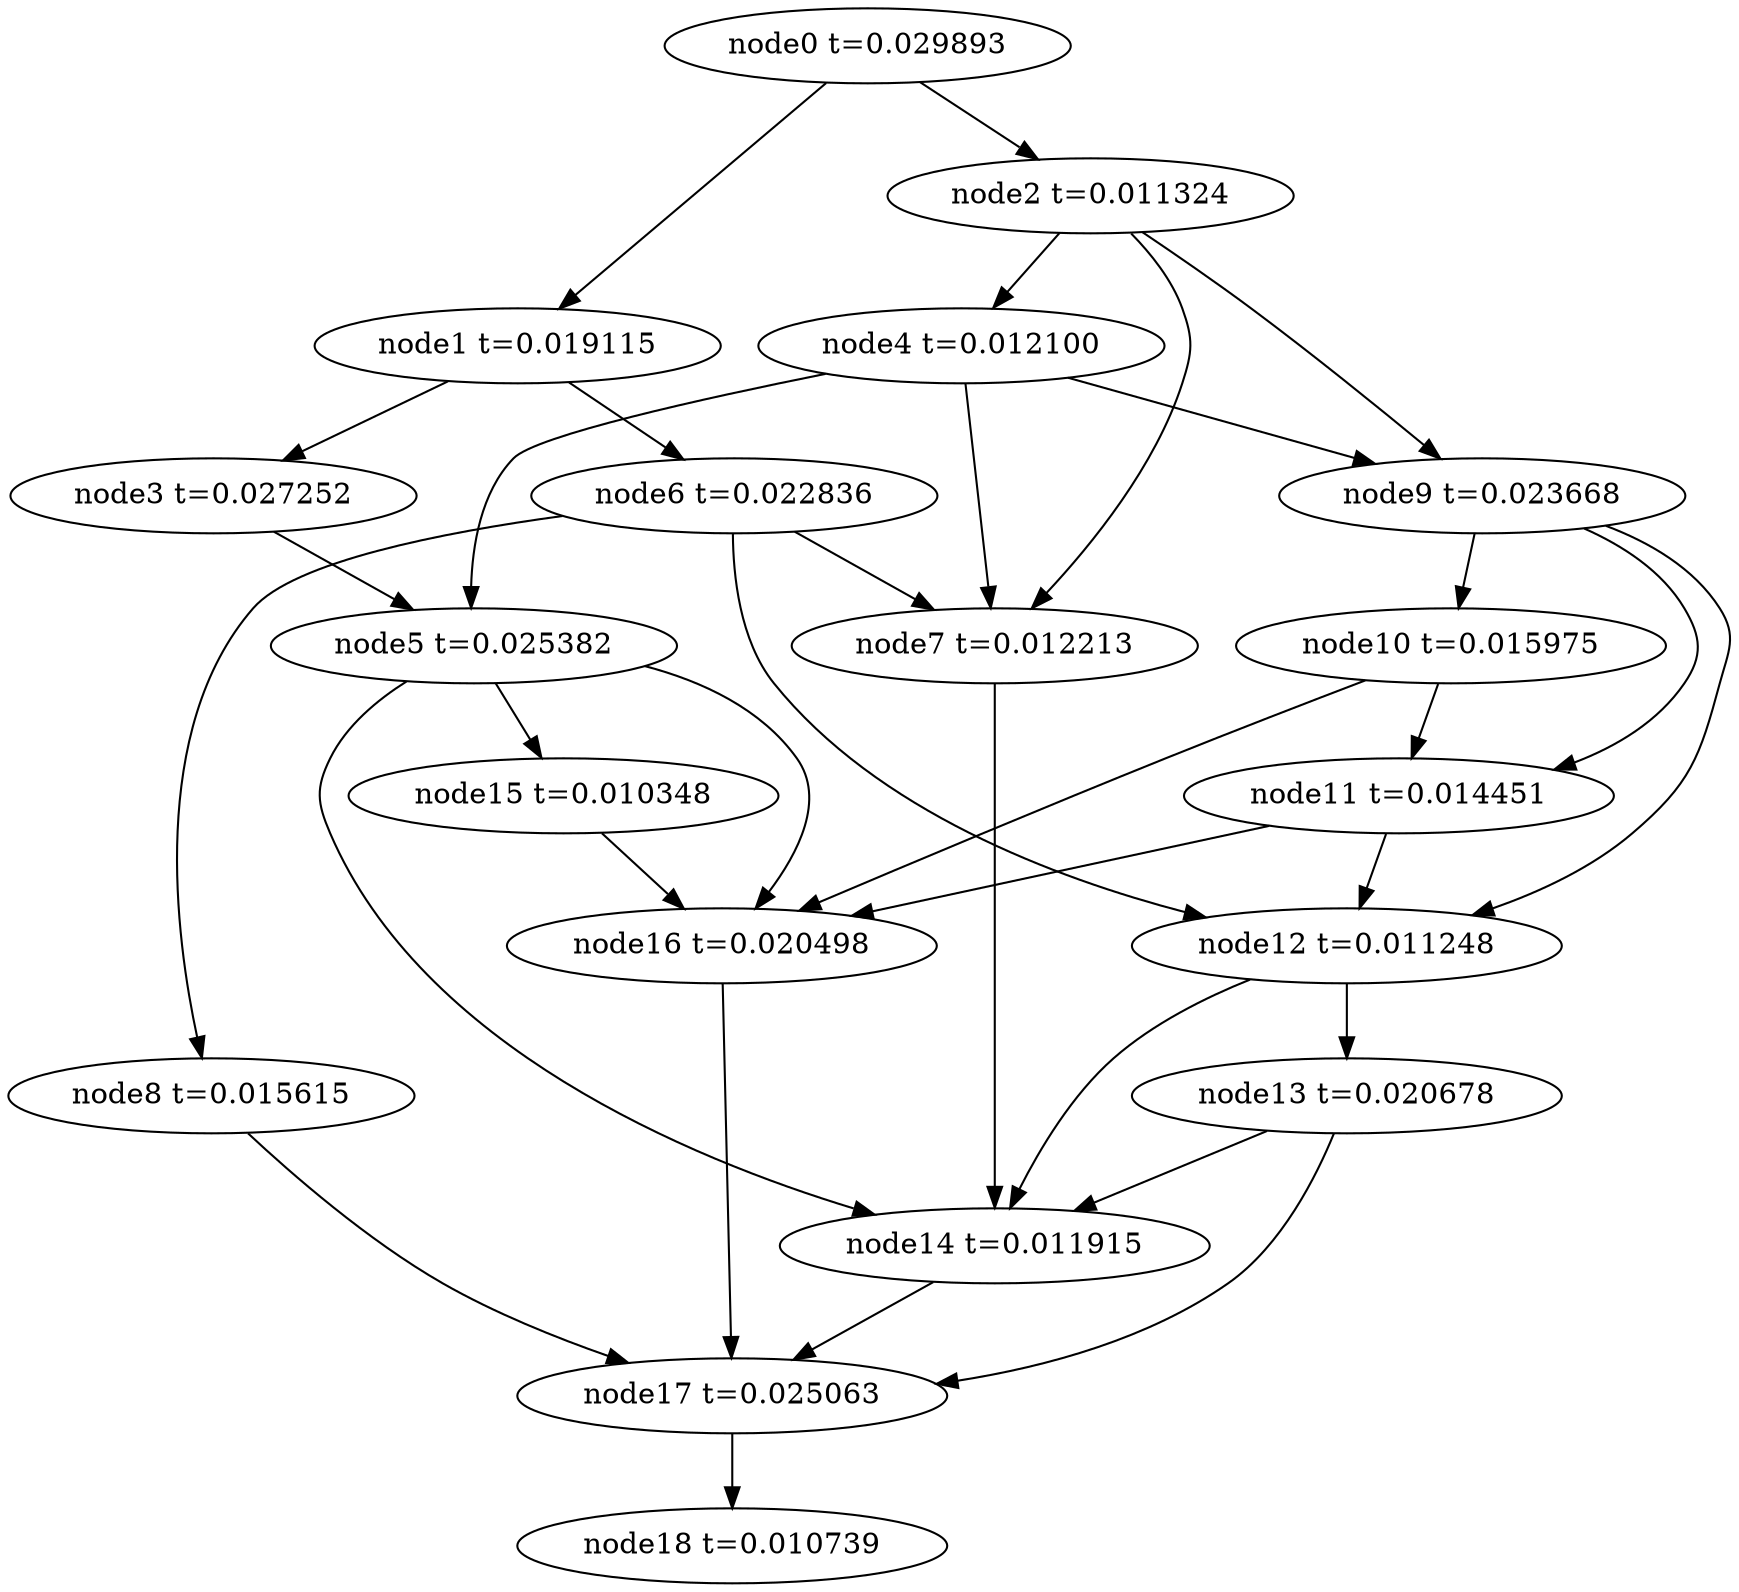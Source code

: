 digraph g{
	node18[label="node18 t=0.010739"]
	node17 -> node18
	node17[label="node17 t=0.025063"];
	node16 -> node17
	node16[label="node16 t=0.020498"];
	node15 -> node16
	node15[label="node15 t=0.010348"];
	node14 -> node17
	node14[label="node14 t=0.011915"];
	node13 -> node17
	node13 -> node14
	node13[label="node13 t=0.020678"];
	node12 -> node14
	node12 -> node13
	node12[label="node12 t=0.011248"];
	node11 -> node16
	node11 -> node12
	node11[label="node11 t=0.014451"];
	node10 -> node16
	node10 -> node11
	node10[label="node10 t=0.015975"];
	node9 -> node12
	node9 -> node11
	node9 -> node10
	node9[label="node9 t=0.023668"];
	node8 -> node17
	node8[label="node8 t=0.015615"];
	node7 -> node14
	node7[label="node7 t=0.012213"];
	node6 -> node12
	node6 -> node8
	node6 -> node7
	node6[label="node6 t=0.022836"];
	node5 -> node16
	node5 -> node15
	node5 -> node14
	node5[label="node5 t=0.025382"];
	node4 -> node9
	node4 -> node7
	node4 -> node5
	node4[label="node4 t=0.012100"];
	node3 -> node5
	node3[label="node3 t=0.027252"];
	node2 -> node9
	node2 -> node7
	node2 -> node4
	node2[label="node2 t=0.011324"];
	node1 -> node6
	node1 -> node3
	node1[label="node1 t=0.019115"];
	node0 -> node2
	node0 -> node1
	node0[label="node0 t=0.029893"];
}
